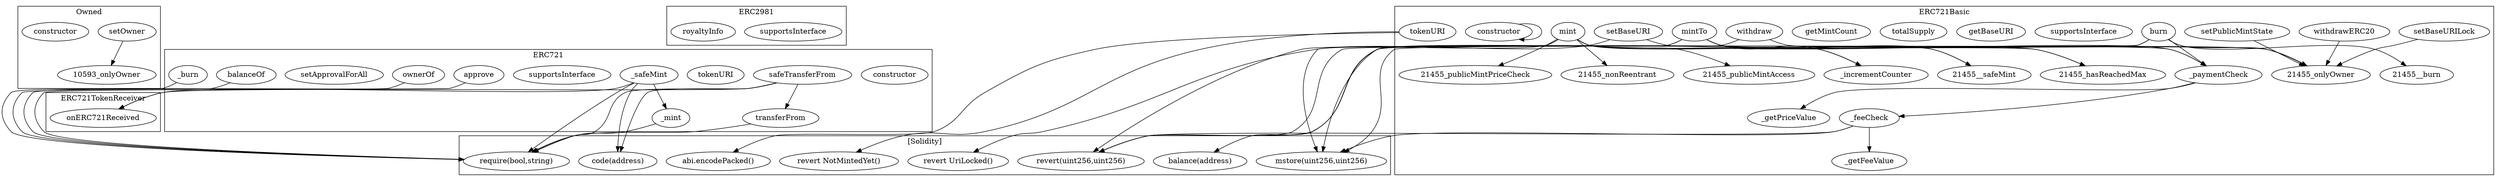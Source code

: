 strict digraph {
subgraph cluster_10593_Owned {
label = "Owned"
"10593_setOwner" [label="setOwner"]
"10593_constructor" [label="constructor"]
"10593_setOwner" -> "10593_onlyOwner"
}subgraph cluster_24843_ERC2981 {
label = "ERC2981"
"24843_supportsInterface" [label="supportsInterface"]
"24843_royaltyInfo" [label="royaltyInfo"]
}subgraph cluster_20139_ERC721TokenReceiver {
label = "ERC721TokenReceiver"
"20139_onERC721Received" [label="onERC721Received"]
}subgraph cluster_21455_ERC721Basic {
label = "ERC721Basic"
"21455_setBaseURI" [label="setBaseURI"]
"21455_mintTo" [label="mintTo"]
"21455_burn" [label="burn"]
"21455__getFeeValue" [label="_getFeeValue"]
"21455__paymentCheck" [label="_paymentCheck"]
"21455_tokenURI" [label="tokenURI"]
"21455_supportsInterface" [label="supportsInterface"]
"21455_getBaseURI" [label="getBaseURI"]
"21455_totalSupply" [label="totalSupply"]
"21455_getMintCount" [label="getMintCount"]
"21455_setBaseURILock" [label="setBaseURILock"]
"21455_mint" [label="mint"]
"21455_withdrawERC20" [label="withdrawERC20"]
"21455_withdraw" [label="withdraw"]
"21455_constructor" [label="constructor"]
"21455__feeCheck" [label="_feeCheck"]
"21455__getPriceValue" [label="_getPriceValue"]
"21455__incrementCounter" [label="_incrementCounter"]
"21455_setPublicMintState" [label="setPublicMintState"]
"21455_burn" -> "21455__burn"
"21455_setPublicMintState" -> "21455_onlyOwner"
"21455_withdrawERC20" -> "21455_onlyOwner"
"21455_withdraw" -> "21455_onlyOwner"
"21455_mint" -> "21455_publicMintAccess"
"21455_mintTo" -> "21455__safeMint"
"21455_mintTo" -> "21455__paymentCheck"
"21455_burn" -> "21455__paymentCheck"
"21455_mint" -> "21455__incrementCounter"
"21455__paymentCheck" -> "21455__getPriceValue"
"21455_mint" -> "21455__paymentCheck"
"21455_mint" -> "21455_hasReachedMax"
"21455_mint" -> "21455_publicMintPriceCheck"
"21455_mint" -> "21455_nonReentrant"
"21455_setBaseURI" -> "21455_onlyOwner"
"21455_constructor" -> "21455_constructor"
"21455_mintTo" -> "21455_hasReachedMax"
"21455_mintTo" -> "21455_onlyOwner"
"21455_setBaseURILock" -> "21455_onlyOwner"
"21455_mint" -> "21455__safeMint"
"21455__paymentCheck" -> "21455__feeCheck"
"21455_burn" -> "21455_onlyOwner"
"21455_mintTo" -> "21455__incrementCounter"
"21455__feeCheck" -> "21455__getFeeValue"
}subgraph cluster_20119_ERC721 {
label = "ERC721"
"20119_constructor" [label="constructor"]
"20119__burn" [label="_burn"]
"20119_transferFrom" [label="transferFrom"]
"20119_tokenURI" [label="tokenURI"]
"20119_balanceOf" [label="balanceOf"]
"20119__mint" [label="_mint"]
"20119_supportsInterface" [label="supportsInterface"]
"20119_ownerOf" [label="ownerOf"]
"20119_approve" [label="approve"]
"20119_setApprovalForAll" [label="setApprovalForAll"]
"20119__safeMint" [label="_safeMint"]
"20119_safeTransferFrom" [label="safeTransferFrom"]
"20119__safeMint" -> "20119__mint"
"20119_safeTransferFrom" -> "20119_transferFrom"
}subgraph cluster_solidity {
label = "[Solidity]"
"revert(uint256,uint256)" 
"revert NotMintedYet()" 
"revert UriLocked()" 
"mstore(uint256,uint256)" 
"balance(address)" 
"abi.encodePacked()" 
"code(address)" 
"require(bool,string)" 
"21455__feeCheck" -> "revert(uint256,uint256)"
"20119__burn" -> "require(bool,string)"
"21455_tokenURI" -> "abi.encodePacked()"
"20119__safeMint" -> "code(address)"
"21455_mintTo" -> "mstore(uint256,uint256)"
"21455_tokenURI" -> "revert NotMintedYet()"
"21455_mintTo" -> "revert(uint256,uint256)"
"21455_setBaseURI" -> "revert UriLocked()"
"20119__safeMint" -> "require(bool,string)"
"20119_approve" -> "require(bool,string)"
"21455_burn" -> "mstore(uint256,uint256)"
"21455_burn" -> "revert(uint256,uint256)"
"20119_ownerOf" -> "require(bool,string)"
"20119__mint" -> "require(bool,string)"
"21455__feeCheck" -> "mstore(uint256,uint256)"
"20119_transferFrom" -> "require(bool,string)"
"20119_safeTransferFrom" -> "require(bool,string)"
"21455_mint" -> "revert(uint256,uint256)"
"20119_safeTransferFrom" -> "code(address)"
"21455_withdraw" -> "balance(address)"
"20119_balanceOf" -> "require(bool,string)"
"21455_mint" -> "mstore(uint256,uint256)"
}"20119_safeTransferFrom" -> "20139_onERC721Received"
"20119__safeMint" -> "20139_onERC721Received"
}
